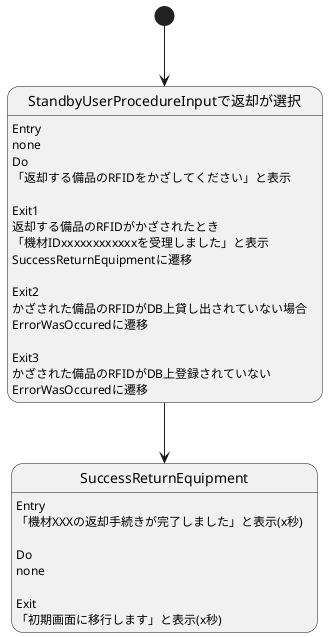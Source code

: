 StandbyReturnEquipmentTdRead

@startuml


[*] --> StandbyUserProcedureInputで返却が選択
StandbyUserProcedureInputで返却が選択 --> SuccessReturnEquipment
StandbyUserProcedureInputで返却が選択 : Entry
StandbyUserProcedureInputで返却が選択 : none
StandbyUserProcedureInputで返却が選択 : Do
StandbyUserProcedureInputで返却が選択 : 「返却する備品のRFIDをかざしてください」と表示
StandbyUserProcedureInputで返却が選択 :
StandbyUserProcedureInputで返却が選択 : Exit1
StandbyUserProcedureInputで返却が選択 : 返却する備品のRFIDがかざされたとき
StandbyUserProcedureInputで返却が選択 : 「機材IDxxxxxxxxxxxxを受理しました」と表示
StandbyUserProcedureInputで返却が選択 : SuccessReturnEquipmentに遷移
StandbyUserProcedureInputで返却が選択 :
StandbyUserProcedureInputで返却が選択 : Exit2
StandbyUserProcedureInputで返却が選択 : かざされた備品のRFIDがDB上貸し出されていない場合
StandbyUserProcedureInputで返却が選択 : ErrorWasOccuredに遷移
StandbyUserProcedureInputで返却が選択 :
StandbyUserProcedureInputで返却が選択 : Exit3
StandbyUserProcedureInputで返却が選択 : かざされた備品のRFIDがDB上登録されていない
StandbyUserProcedureInputで返却が選択 : ErrorWasOccuredに遷移
SuccessReturnEquipment : Entry
SuccessReturnEquipment : 「機材XXXの返却手続きが完了しました」と表示(x秒)
SuccessReturnEquipment :
SuccessReturnEquipment : Do
SuccessReturnEquipment : none
SuccessReturnEquipment :
SuccessReturnEquipment : Exit
SuccessReturnEquipment : 「初期画面に移行します」と表示(x秒) 








@enduml
